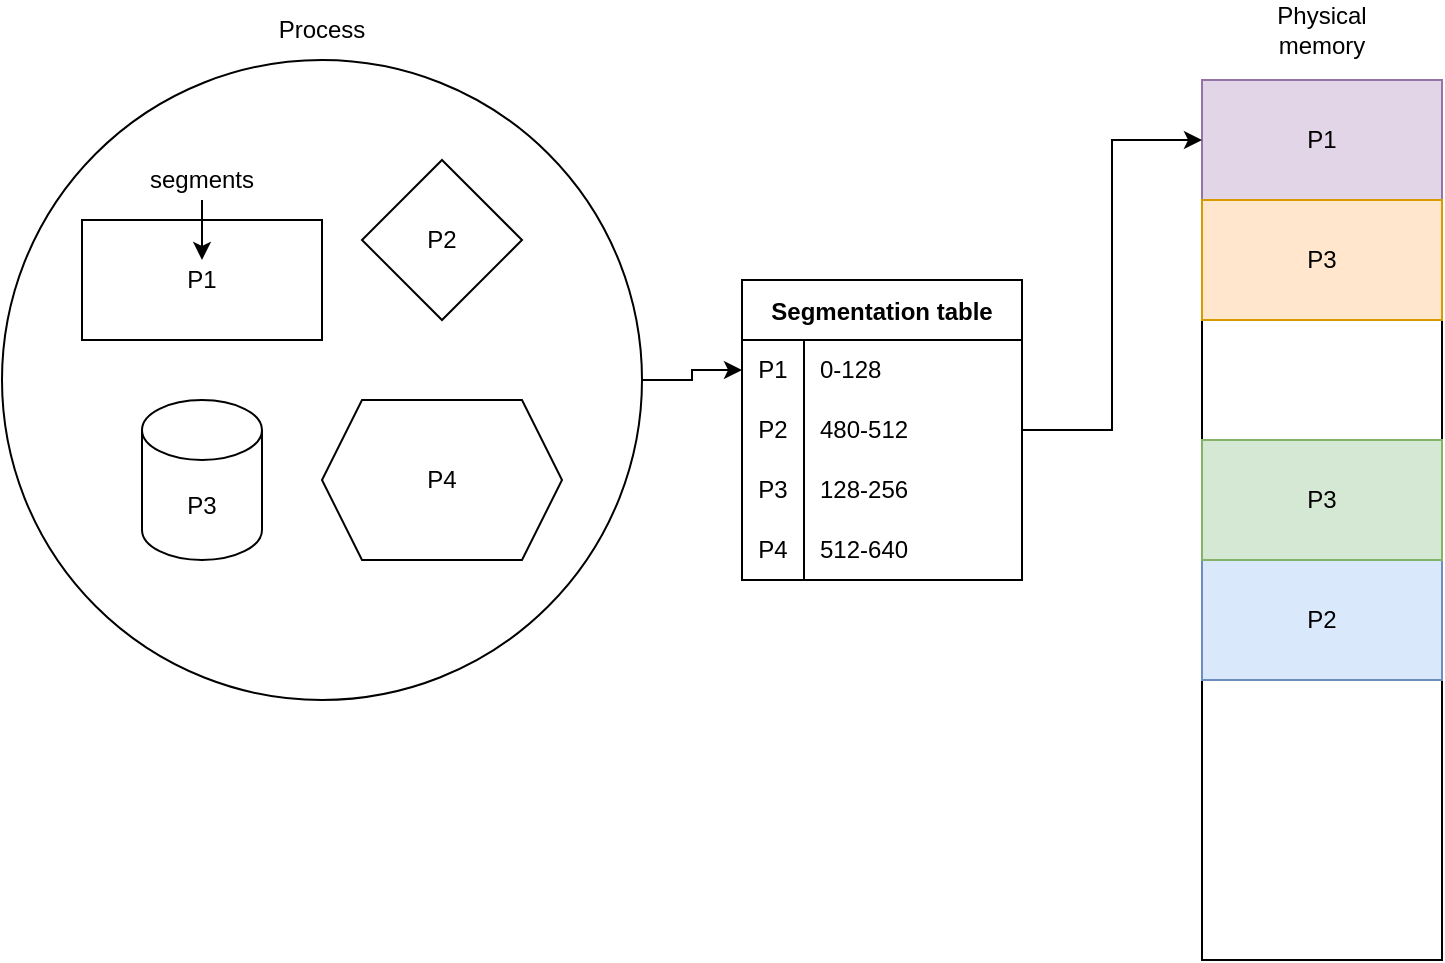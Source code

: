 <mxfile version="20.6.0" type="device"><diagram id="spJP6x-fd70w_RsLpiGd" name="Page-1"><mxGraphModel dx="1422" dy="723" grid="1" gridSize="10" guides="1" tooltips="1" connect="1" arrows="1" fold="1" page="1" pageScale="1" pageWidth="850" pageHeight="1100" math="0" shadow="0"><root><mxCell id="0"/><mxCell id="1" parent="0"/><mxCell id="HEItMfScQMyoxGjDJ-ij-75" style="edgeStyle=orthogonalEdgeStyle;rounded=0;orthogonalLoop=1;jettySize=auto;html=1;entryX=0;entryY=0.5;entryDx=0;entryDy=0;" edge="1" parent="1" source="HEItMfScQMyoxGjDJ-ij-27" target="HEItMfScQMyoxGjDJ-ij-36"><mxGeometry relative="1" as="geometry"/></mxCell><mxCell id="HEItMfScQMyoxGjDJ-ij-27" value="" style="ellipse;whiteSpace=wrap;html=1;fillColor=none;" vertex="1" parent="1"><mxGeometry x="120" y="160" width="320" height="320" as="geometry"/></mxCell><mxCell id="HEItMfScQMyoxGjDJ-ij-28" value="P1" style="rounded=0;whiteSpace=wrap;html=1;fillColor=none;" vertex="1" parent="1"><mxGeometry x="160" y="240" width="120" height="60" as="geometry"/></mxCell><mxCell id="HEItMfScQMyoxGjDJ-ij-29" value="P2" style="rhombus;whiteSpace=wrap;html=1;fillColor=none;" vertex="1" parent="1"><mxGeometry x="300" y="210" width="80" height="80" as="geometry"/></mxCell><mxCell id="HEItMfScQMyoxGjDJ-ij-30" value="P3" style="shape=cylinder3;whiteSpace=wrap;html=1;boundedLbl=1;backgroundOutline=1;size=15;fillColor=none;" vertex="1" parent="1"><mxGeometry x="190" y="330" width="60" height="80" as="geometry"/></mxCell><mxCell id="HEItMfScQMyoxGjDJ-ij-31" value="P4" style="shape=hexagon;perimeter=hexagonPerimeter2;whiteSpace=wrap;html=1;fixedSize=1;fillColor=none;" vertex="1" parent="1"><mxGeometry x="280" y="330" width="120" height="80" as="geometry"/></mxCell><mxCell id="HEItMfScQMyoxGjDJ-ij-34" value="Process" style="text;html=1;strokeColor=none;fillColor=none;align=center;verticalAlign=middle;whiteSpace=wrap;rounded=0;" vertex="1" parent="1"><mxGeometry x="250" y="130" width="60" height="30" as="geometry"/></mxCell><mxCell id="HEItMfScQMyoxGjDJ-ij-35" value="Segmentation table" style="shape=table;startSize=30;container=1;collapsible=0;childLayout=tableLayout;fixedRows=1;rowLines=0;fontStyle=1;fillColor=none;" vertex="1" parent="1"><mxGeometry x="490" y="270" width="140" height="150" as="geometry"/></mxCell><mxCell id="HEItMfScQMyoxGjDJ-ij-36" value="" style="shape=tableRow;horizontal=0;startSize=0;swimlaneHead=0;swimlaneBody=0;top=0;left=0;bottom=0;right=0;collapsible=0;dropTarget=0;fillColor=none;points=[[0,0.5],[1,0.5]];portConstraint=eastwest;" vertex="1" parent="HEItMfScQMyoxGjDJ-ij-35"><mxGeometry y="30" width="140" height="30" as="geometry"/></mxCell><mxCell id="HEItMfScQMyoxGjDJ-ij-37" value="P1" style="shape=partialRectangle;html=1;whiteSpace=wrap;connectable=0;fillColor=none;top=0;left=0;bottom=0;right=0;overflow=hidden;pointerEvents=1;" vertex="1" parent="HEItMfScQMyoxGjDJ-ij-36"><mxGeometry width="31" height="30" as="geometry"><mxRectangle width="31" height="30" as="alternateBounds"/></mxGeometry></mxCell><mxCell id="HEItMfScQMyoxGjDJ-ij-38" value="0-128" style="shape=partialRectangle;html=1;whiteSpace=wrap;connectable=0;fillColor=none;top=0;left=0;bottom=0;right=0;align=left;spacingLeft=6;overflow=hidden;" vertex="1" parent="HEItMfScQMyoxGjDJ-ij-36"><mxGeometry x="31" width="109" height="30" as="geometry"><mxRectangle width="109" height="30" as="alternateBounds"/></mxGeometry></mxCell><mxCell id="HEItMfScQMyoxGjDJ-ij-39" value="" style="shape=tableRow;horizontal=0;startSize=0;swimlaneHead=0;swimlaneBody=0;top=0;left=0;bottom=0;right=0;collapsible=0;dropTarget=0;fillColor=none;points=[[0,0.5],[1,0.5]];portConstraint=eastwest;" vertex="1" parent="HEItMfScQMyoxGjDJ-ij-35"><mxGeometry y="60" width="140" height="30" as="geometry"/></mxCell><mxCell id="HEItMfScQMyoxGjDJ-ij-40" value="P2" style="shape=partialRectangle;html=1;whiteSpace=wrap;connectable=0;fillColor=none;top=0;left=0;bottom=0;right=0;overflow=hidden;" vertex="1" parent="HEItMfScQMyoxGjDJ-ij-39"><mxGeometry width="31" height="30" as="geometry"><mxRectangle width="31" height="30" as="alternateBounds"/></mxGeometry></mxCell><mxCell id="HEItMfScQMyoxGjDJ-ij-41" value="480-512" style="shape=partialRectangle;html=1;whiteSpace=wrap;connectable=0;fillColor=none;top=0;left=0;bottom=0;right=0;align=left;spacingLeft=6;overflow=hidden;" vertex="1" parent="HEItMfScQMyoxGjDJ-ij-39"><mxGeometry x="31" width="109" height="30" as="geometry"><mxRectangle width="109" height="30" as="alternateBounds"/></mxGeometry></mxCell><mxCell id="HEItMfScQMyoxGjDJ-ij-42" value="" style="shape=tableRow;horizontal=0;startSize=0;swimlaneHead=0;swimlaneBody=0;top=0;left=0;bottom=0;right=0;collapsible=0;dropTarget=0;fillColor=none;points=[[0,0.5],[1,0.5]];portConstraint=eastwest;" vertex="1" parent="HEItMfScQMyoxGjDJ-ij-35"><mxGeometry y="90" width="140" height="30" as="geometry"/></mxCell><mxCell id="HEItMfScQMyoxGjDJ-ij-43" value="P3" style="shape=partialRectangle;html=1;whiteSpace=wrap;connectable=0;fillColor=none;top=0;left=0;bottom=0;right=0;overflow=hidden;" vertex="1" parent="HEItMfScQMyoxGjDJ-ij-42"><mxGeometry width="31" height="30" as="geometry"><mxRectangle width="31" height="30" as="alternateBounds"/></mxGeometry></mxCell><mxCell id="HEItMfScQMyoxGjDJ-ij-44" value="128-256" style="shape=partialRectangle;html=1;whiteSpace=wrap;connectable=0;fillColor=none;top=0;left=0;bottom=0;right=0;align=left;spacingLeft=6;overflow=hidden;" vertex="1" parent="HEItMfScQMyoxGjDJ-ij-42"><mxGeometry x="31" width="109" height="30" as="geometry"><mxRectangle width="109" height="30" as="alternateBounds"/></mxGeometry></mxCell><mxCell id="HEItMfScQMyoxGjDJ-ij-45" style="shape=tableRow;horizontal=0;startSize=0;swimlaneHead=0;swimlaneBody=0;top=0;left=0;bottom=0;right=0;collapsible=0;dropTarget=0;fillColor=none;points=[[0,0.5],[1,0.5]];portConstraint=eastwest;" vertex="1" parent="HEItMfScQMyoxGjDJ-ij-35"><mxGeometry y="120" width="140" height="30" as="geometry"/></mxCell><mxCell id="HEItMfScQMyoxGjDJ-ij-46" value="P4" style="shape=partialRectangle;html=1;whiteSpace=wrap;connectable=0;fillColor=none;top=0;left=0;bottom=0;right=0;overflow=hidden;" vertex="1" parent="HEItMfScQMyoxGjDJ-ij-45"><mxGeometry width="31" height="30" as="geometry"><mxRectangle width="31" height="30" as="alternateBounds"/></mxGeometry></mxCell><mxCell id="HEItMfScQMyoxGjDJ-ij-47" value="512-640" style="shape=partialRectangle;html=1;whiteSpace=wrap;connectable=0;fillColor=none;top=0;left=0;bottom=0;right=0;align=left;spacingLeft=6;overflow=hidden;" vertex="1" parent="HEItMfScQMyoxGjDJ-ij-45"><mxGeometry x="31" width="109" height="30" as="geometry"><mxRectangle width="109" height="30" as="alternateBounds"/></mxGeometry></mxCell><mxCell id="HEItMfScQMyoxGjDJ-ij-49" value="" style="rounded=0;whiteSpace=wrap;html=1;fillColor=none;" vertex="1" parent="1"><mxGeometry x="720" y="170" width="120" height="440" as="geometry"/></mxCell><mxCell id="HEItMfScQMyoxGjDJ-ij-60" value="Physical memory" style="text;html=1;strokeColor=none;fillColor=none;align=center;verticalAlign=middle;whiteSpace=wrap;rounded=0;" vertex="1" parent="1"><mxGeometry x="735" y="130" width="90" height="30" as="geometry"/></mxCell><mxCell id="HEItMfScQMyoxGjDJ-ij-70" value="P1" style="rounded=0;whiteSpace=wrap;html=1;fillColor=#e1d5e7;strokeColor=#9673a6;" vertex="1" parent="1"><mxGeometry x="720" y="170" width="120" height="60" as="geometry"/></mxCell><mxCell id="HEItMfScQMyoxGjDJ-ij-71" value="P3" style="rounded=0;whiteSpace=wrap;html=1;fillColor=#ffe6cc;strokeColor=#d79b00;" vertex="1" parent="1"><mxGeometry x="720" y="230" width="120" height="60" as="geometry"/></mxCell><mxCell id="HEItMfScQMyoxGjDJ-ij-73" value="P2" style="rounded=0;whiteSpace=wrap;html=1;fillColor=#dae8fc;strokeColor=#6c8ebf;" vertex="1" parent="1"><mxGeometry x="720" y="410" width="120" height="60" as="geometry"/></mxCell><mxCell id="HEItMfScQMyoxGjDJ-ij-74" value="P3" style="rounded=0;whiteSpace=wrap;html=1;fillColor=#d5e8d4;strokeColor=#82b366;" vertex="1" parent="1"><mxGeometry x="720" y="350" width="120" height="60" as="geometry"/></mxCell><mxCell id="HEItMfScQMyoxGjDJ-ij-76" style="edgeStyle=orthogonalEdgeStyle;rounded=0;orthogonalLoop=1;jettySize=auto;html=1;entryX=0;entryY=0.5;entryDx=0;entryDy=0;" edge="1" parent="1" source="HEItMfScQMyoxGjDJ-ij-39" target="HEItMfScQMyoxGjDJ-ij-70"><mxGeometry relative="1" as="geometry"/></mxCell><mxCell id="HEItMfScQMyoxGjDJ-ij-78" value="" style="edgeStyle=orthogonalEdgeStyle;rounded=0;orthogonalLoop=1;jettySize=auto;html=1;" edge="1" parent="1" source="HEItMfScQMyoxGjDJ-ij-77"><mxGeometry relative="1" as="geometry"><mxPoint x="220" y="260" as="targetPoint"/></mxGeometry></mxCell><mxCell id="HEItMfScQMyoxGjDJ-ij-77" value="segments" style="text;html=1;strokeColor=none;fillColor=none;align=center;verticalAlign=middle;whiteSpace=wrap;rounded=0;" vertex="1" parent="1"><mxGeometry x="190" y="210" width="60" height="20" as="geometry"/></mxCell></root></mxGraphModel></diagram></mxfile>